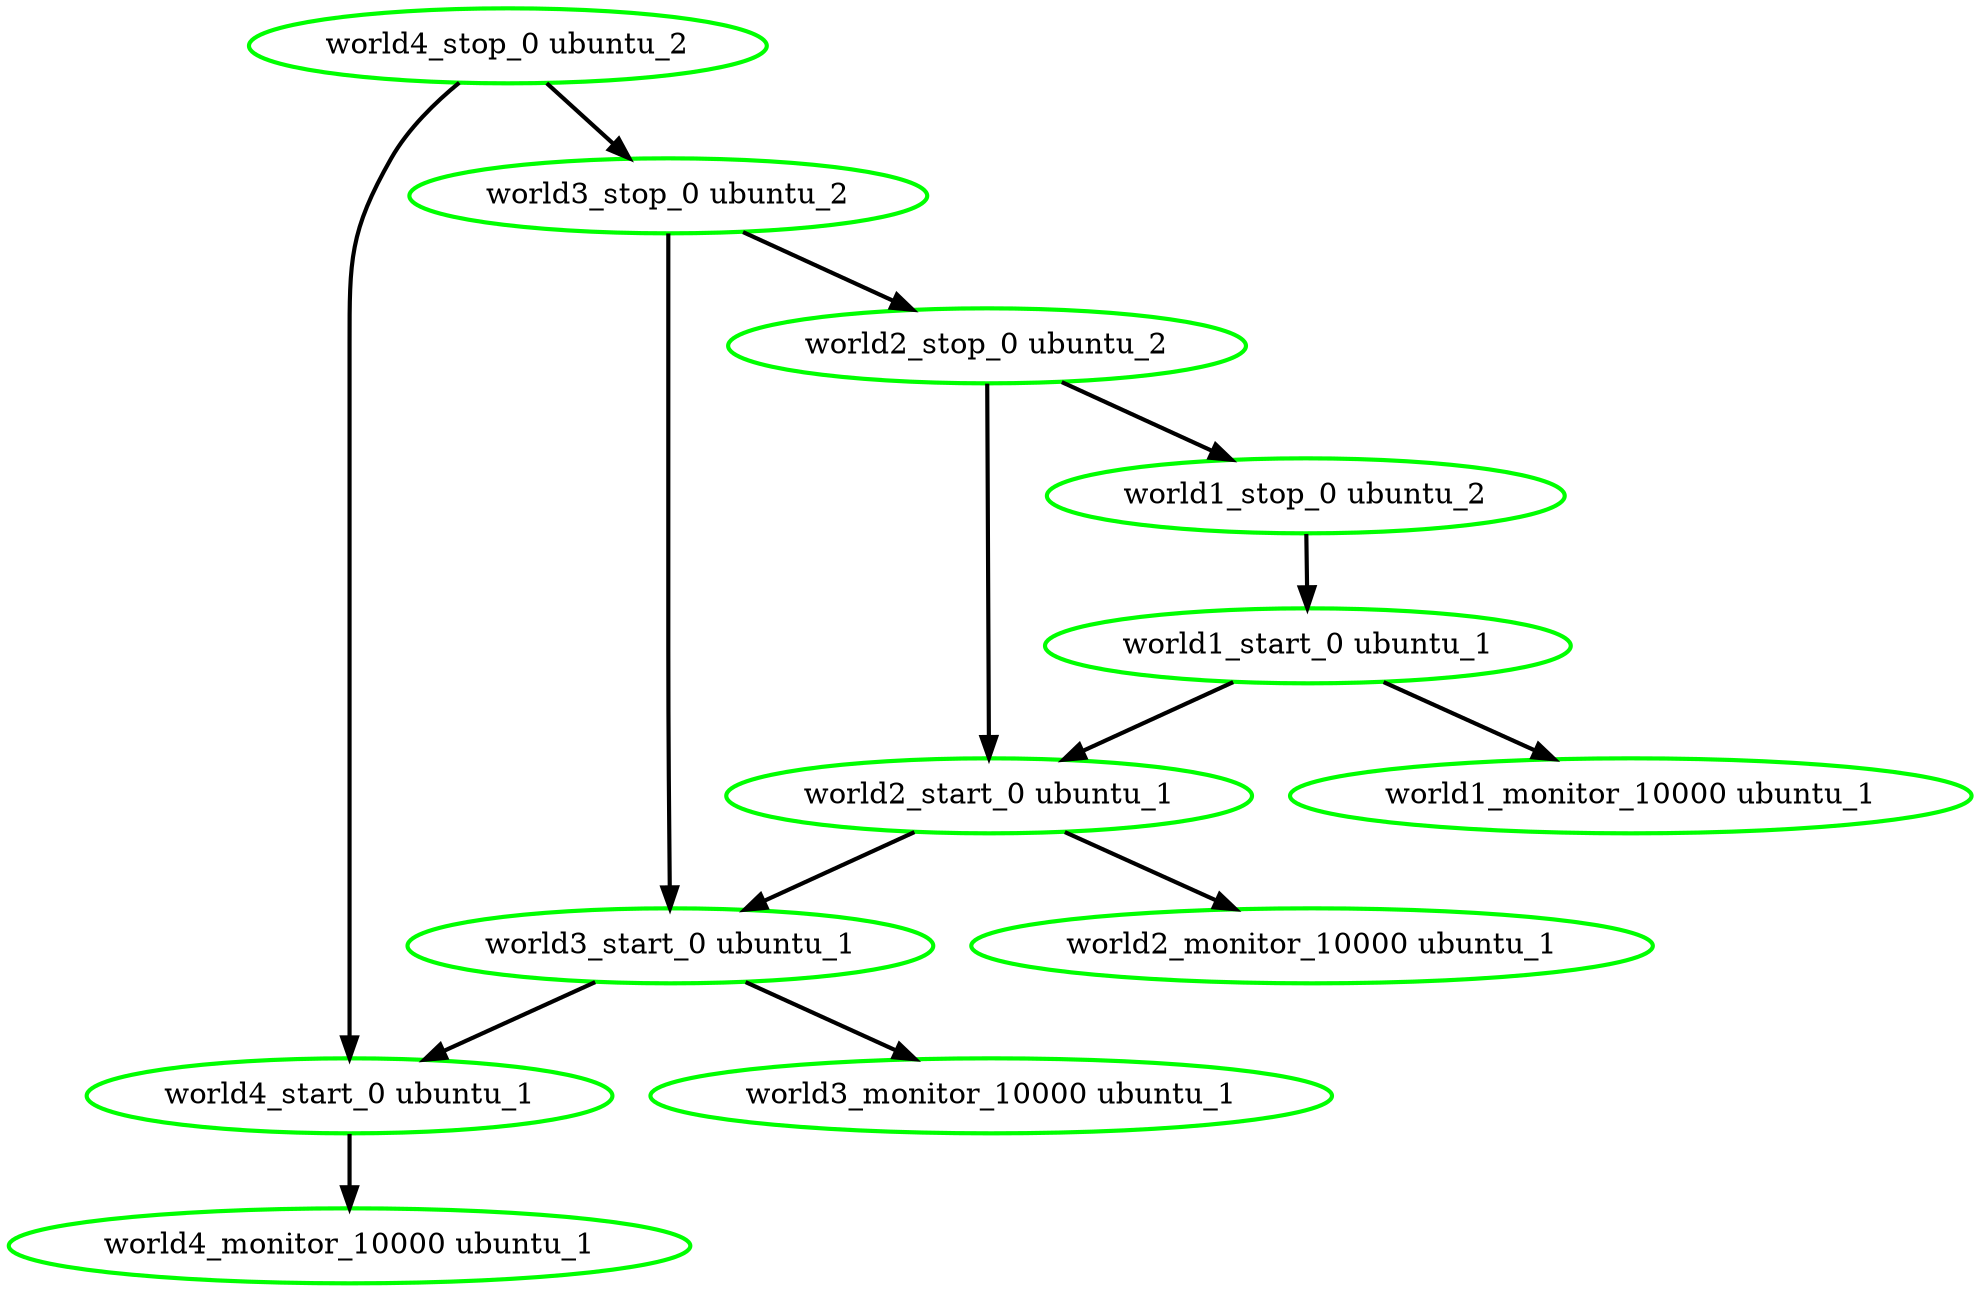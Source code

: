 digraph "g" {
"world1_monitor_10000 ubuntu_1" [ style=bold color="green" fontcolor="black" ]
"world1_start_0 ubuntu_1" -> "world1_monitor_10000 ubuntu_1" [ style = bold]
"world1_start_0 ubuntu_1" -> "world2_start_0 ubuntu_1" [ style = bold]
"world1_start_0 ubuntu_1" [ style=bold color="green" fontcolor="black" ]
"world1_stop_0 ubuntu_2" -> "world1_start_0 ubuntu_1" [ style = bold]
"world1_stop_0 ubuntu_2" [ style=bold color="green" fontcolor="black" ]
"world2_monitor_10000 ubuntu_1" [ style=bold color="green" fontcolor="black" ]
"world2_start_0 ubuntu_1" -> "world2_monitor_10000 ubuntu_1" [ style = bold]
"world2_start_0 ubuntu_1" -> "world3_start_0 ubuntu_1" [ style = bold]
"world2_start_0 ubuntu_1" [ style=bold color="green" fontcolor="black" ]
"world2_stop_0 ubuntu_2" -> "world1_stop_0 ubuntu_2" [ style = bold]
"world2_stop_0 ubuntu_2" -> "world2_start_0 ubuntu_1" [ style = bold]
"world2_stop_0 ubuntu_2" [ style=bold color="green" fontcolor="black" ]
"world3_monitor_10000 ubuntu_1" [ style=bold color="green" fontcolor="black" ]
"world3_start_0 ubuntu_1" -> "world3_monitor_10000 ubuntu_1" [ style = bold]
"world3_start_0 ubuntu_1" -> "world4_start_0 ubuntu_1" [ style = bold]
"world3_start_0 ubuntu_1" [ style=bold color="green" fontcolor="black" ]
"world3_stop_0 ubuntu_2" -> "world2_stop_0 ubuntu_2" [ style = bold]
"world3_stop_0 ubuntu_2" -> "world3_start_0 ubuntu_1" [ style = bold]
"world3_stop_0 ubuntu_2" [ style=bold color="green" fontcolor="black" ]
"world4_monitor_10000 ubuntu_1" [ style=bold color="green" fontcolor="black" ]
"world4_start_0 ubuntu_1" -> "world4_monitor_10000 ubuntu_1" [ style = bold]
"world4_start_0 ubuntu_1" [ style=bold color="green" fontcolor="black" ]
"world4_stop_0 ubuntu_2" -> "world3_stop_0 ubuntu_2" [ style = bold]
"world4_stop_0 ubuntu_2" -> "world4_start_0 ubuntu_1" [ style = bold]
"world4_stop_0 ubuntu_2" [ style=bold color="green" fontcolor="black" ]
}
